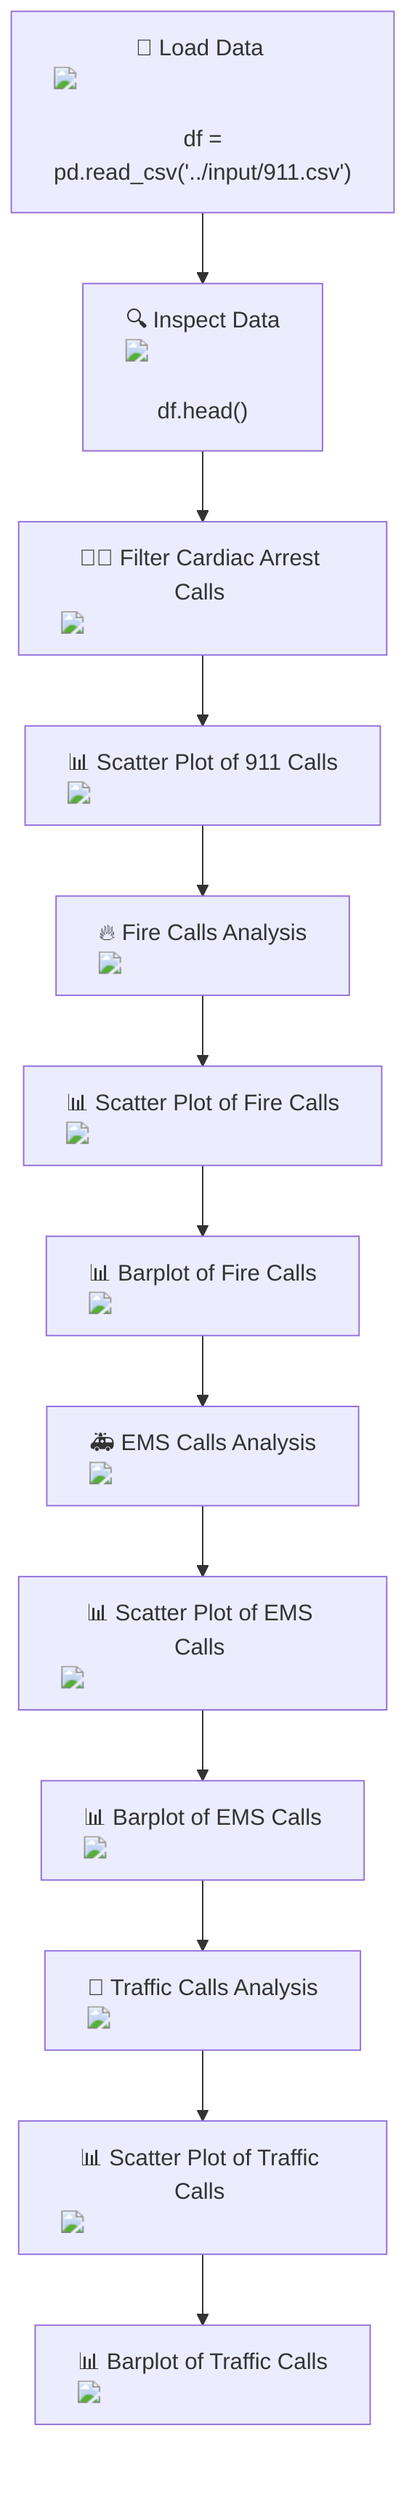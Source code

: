 flowchart TD
    A["📁 Load Data <img src='file.svg'/> <br/> df = pd.read_csv('../input/911.csv')"] --> B["🔍 Inspect Data <img src='table.svg'/> <br/> df.head()"]
    B --> C["🧑‍⚕️ Filter Cardiac Arrest Calls <img src='row_split.svg'/>"]
    C --> D["📊 Scatter Plot of 911 Calls <img src='scatter_plot_template.svg'/>"]
    D --> E["🔥 Fire Calls Analysis <img src='row_split.svg'/>"]
    E --> F["📊 Scatter Plot of Fire Calls <img src='scatter_plot_template.svg'/>"]
    F --> G["📊 Barplot of Fire Calls <img src='barplot_template.svg'/>"]
    G --> H["🚑 EMS Calls Analysis <img src='row_split.svg'/>"]
    H --> I["📊 Scatter Plot of EMS Calls <img src='scatter_plot_template.svg'/>"]
    I --> J["📊 Barplot of EMS Calls <img src='barplot_template.svg'/>"]
    J --> K["🚦 Traffic Calls Analysis <img src='row_split.svg'/>"]
    K --> L["📊 Scatter Plot of Traffic Calls <img src='scatter_plot_template.svg'/>"]
    L --> M["📊 Barplot of Traffic Calls <img src='barplot_template.svg'/>"]